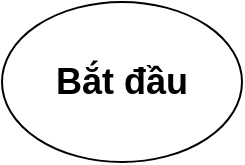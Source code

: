 <mxfile version="14.9.6" type="github">
  <diagram id="fQWwzDUrFH1u1bidVbNE" name="Page-1">
    <mxGraphModel dx="868" dy="450" grid="1" gridSize="10" guides="1" tooltips="1" connect="1" arrows="1" fold="1" page="1" pageScale="1" pageWidth="827" pageHeight="1169" math="0" shadow="0">
      <root>
        <mxCell id="0" />
        <mxCell id="1" parent="0" />
        <mxCell id="J8nwE9gvGcwwBKlrg9O2-2" value="&lt;h2&gt;Bắt đầu&lt;/h2&gt;" style="ellipse;whiteSpace=wrap;html=1;" vertex="1" parent="1">
          <mxGeometry x="360" y="40" width="120" height="80" as="geometry" />
        </mxCell>
      </root>
    </mxGraphModel>
  </diagram>
</mxfile>

